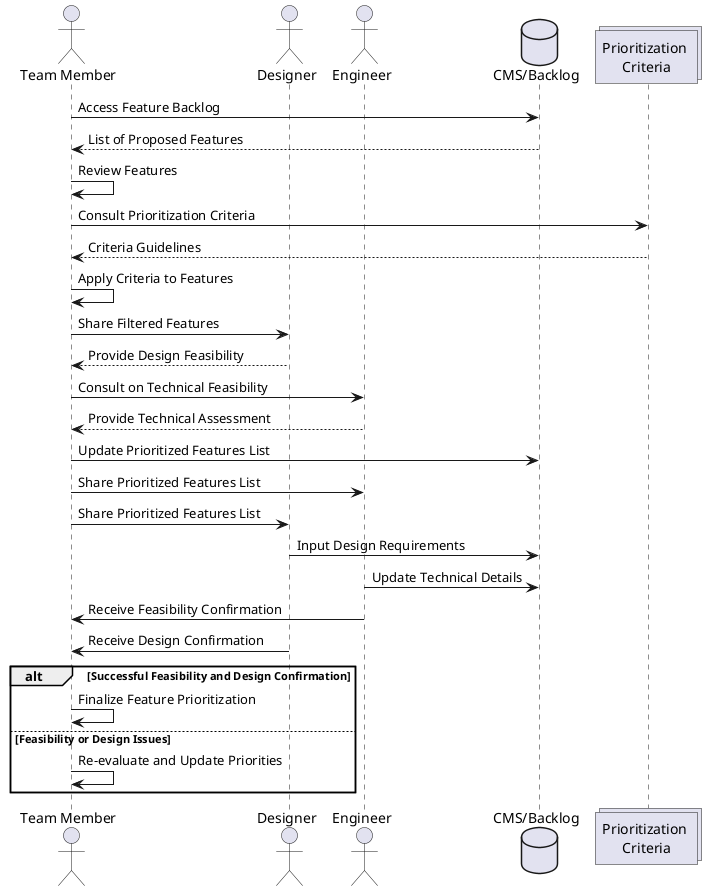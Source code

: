 @startuml
actor TeamMember as "Team Member"
actor Designer
actor Engineer
database CMS as "CMS/Backlog"
collections "Prioritization \nCriteria" as Criteria

TeamMember -> CMS : Access Feature Backlog
CMS --> TeamMember : List of Proposed Features
TeamMember -> TeamMember : Review Features

TeamMember -> Criteria : Consult Prioritization Criteria
Criteria --> TeamMember : Criteria Guidelines

TeamMember -> TeamMember : Apply Criteria to Features
TeamMember -> Designer : Share Filtered Features
Designer --> TeamMember : Provide Design Feasibility
TeamMember -> Engineer : Consult on Technical Feasibility
Engineer --> TeamMember : Provide Technical Assessment

TeamMember -> CMS : Update Prioritized Features List
TeamMember -> Engineer : Share Prioritized Features List
TeamMember -> Designer : Share Prioritized Features List

Designer -> CMS : Input Design Requirements
Engineer -> CMS : Update Technical Details

TeamMember <- Engineer : Receive Feasibility Confirmation
TeamMember <- Designer : Receive Design Confirmation

alt Successful Feasibility and Design Confirmation
    TeamMember -> TeamMember : Finalize Feature Prioritization
else Feasibility or Design Issues
    TeamMember -> TeamMember : Re-evaluate and Update Priorities
end

@enduml

